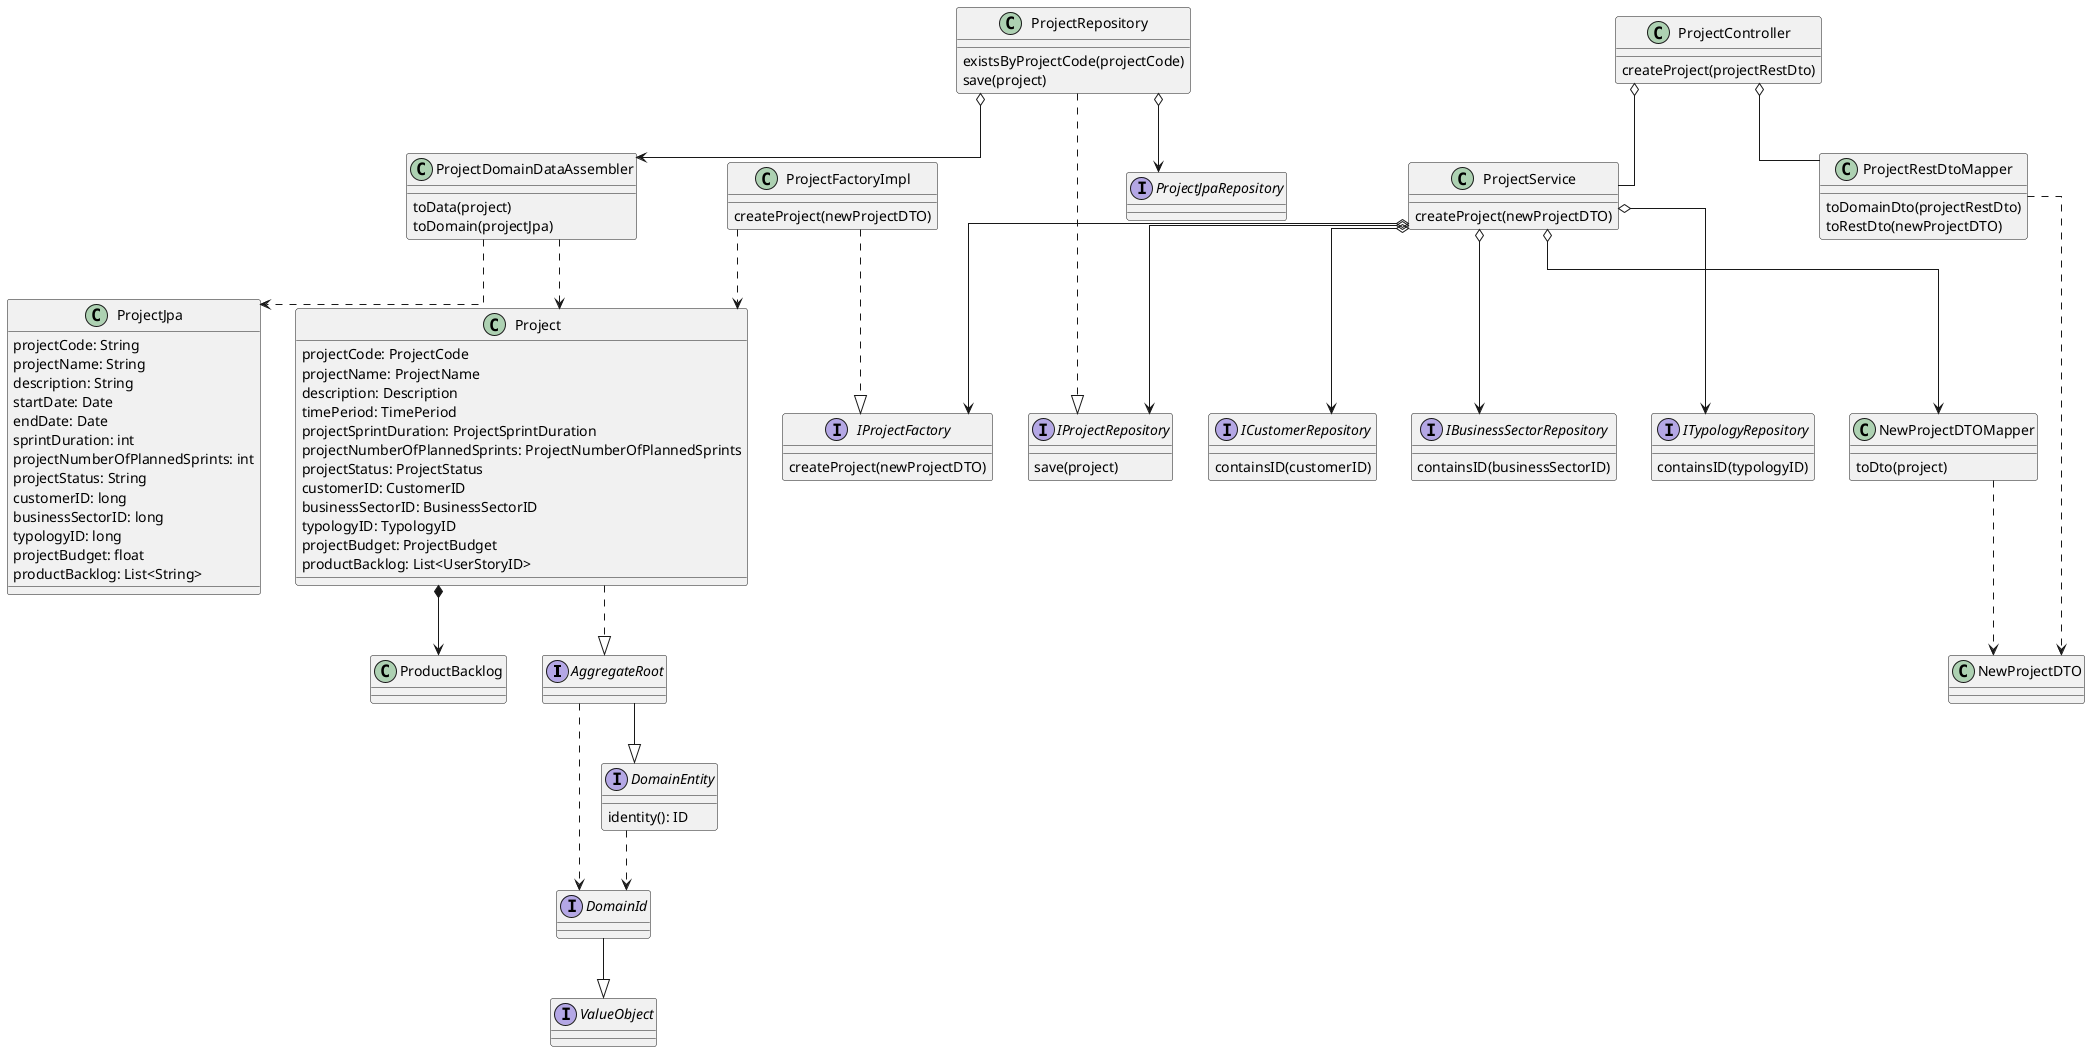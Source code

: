 @startuml

top to bottom direction
skinparam linetype ortho

interface AggregateRoot

interface DomainEntity  {
identity(): ID
}

interface DomainId

interface ValueObject

interface IProjectFactory {
createProject(newProjectDTO)
}

interface IProjectRepository  {
save(project)
}

interface ProjectJpaRepository

interface ICustomerRepository {
containsID(customerID)
}

interface IBusinessSectorRepository {
containsID(businessSectorID)
}

interface ITypologyRepository {
containsID(typologyID)
}

class NewProjectDTO

class NewProjectDTOMapper {
toDto(project)
}

class ProjectController {
createProject(projectRestDto)
}

class ProjectRestDtoMapper {
toDomainDto(projectRestDto)
toRestDto(newProjectDTO)
}

class ProjectService {
createProject(newProjectDTO)
}

class ProjectFactoryImpl {
createProject(newProjectDTO)
}

class ProjectRepository {
existsByProjectCode(projectCode)
save(project)
}

class Project {
   projectCode: ProjectCode
   projectName: ProjectName
   description: Description
   timePeriod: TimePeriod
   projectSprintDuration: ProjectSprintDuration
   projectNumberOfPlannedSprints: ProjectNumberOfPlannedSprints
   projectStatus: ProjectStatus
   customerID: CustomerID
   businessSectorID: BusinessSectorID
   typologyID: TypologyID
   projectBudget: ProjectBudget
   productBacklog: List<UserStoryID>
}


class ProjectDomainDataAssembler {
toData(project)
toDomain(projectJpa)
}


class ProjectJpa {
   projectCode: String
   projectName: String
   description: String
   startDate: Date
   endDate: Date
   sprintDuration: int
   projectNumberOfPlannedSprints: int
   projectStatus: String
   customerID: long
   businessSectorID: long
   typologyID: long
   projectBudget: float
   productBacklog: List<String>
}

AggregateRoot                   --^  DomainEntity
AggregateRoot                   ..>  DomainId
DomainEntity                    ..>  DomainId
DomainId                        --^  ValueObject
NewProjectDTOMapper             ..>  NewProjectDTO
ProjectController               o--  ProjectRestDtoMapper
ProjectController               o--  ProjectService
Project                         ..^  AggregateRoot
Project                         *--> ProductBacklog
ProjectDomainDataAssembler      ..>  Project
ProjectDomainDataAssembler      ..>  ProjectJpa
ProjectFactoryImpl              ..^  IProjectFactory
ProjectFactoryImpl              ..>  Project
ProjectRepository               ..^  IProjectRepository
ProjectRepository               o--> ProjectDomainDataAssembler
ProjectRepository               o--> ProjectJpaRepository
ProjectRestDtoMapper            ..>  NewProjectDTO
ProjectService                  o--> IProjectFactory
ProjectService                  o--> IProjectRepository
ProjectService                  o--> NewProjectDTOMapper
ProjectService                  o--> ICustomerRepository
ProjectService                  o--> IBusinessSectorRepository
ProjectService                  o--> ITypologyRepository

@enduml